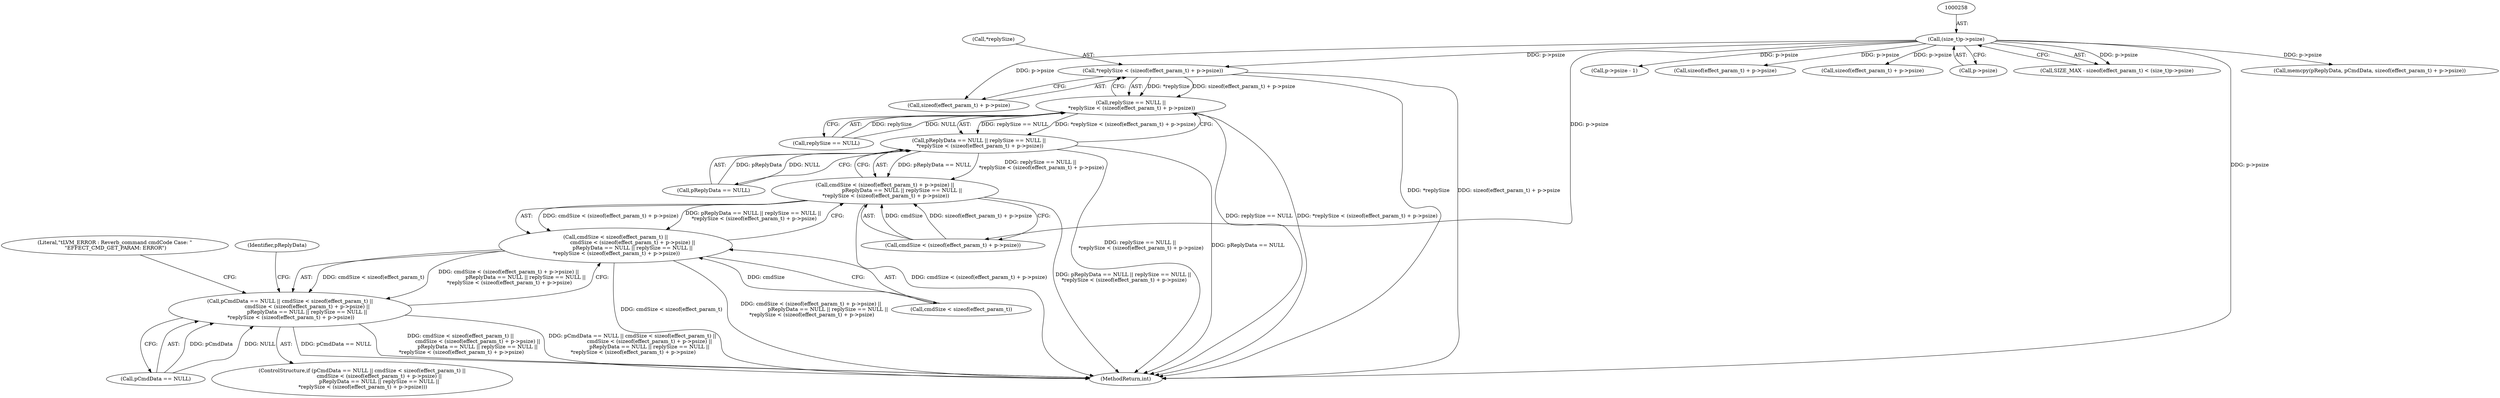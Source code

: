 digraph "0_Android_9e29523b9537983b4c4b205ff868d0b3bca0383b_0@pointer" {
"1000296" [label="(Call,*replySize < (sizeof(effect_param_t) + p->psize))"];
"1000257" [label="(Call,(size_t)p->psize)"];
"1000292" [label="(Call,replySize == NULL ||\n *replySize < (sizeof(effect_param_t) + p->psize))"];
"1000288" [label="(Call,pReplyData == NULL || replySize == NULL ||\n *replySize < (sizeof(effect_param_t) + p->psize))"];
"1000279" [label="(Call,cmdSize < (sizeof(effect_param_t) + p->psize) ||\n                     pReplyData == NULL || replySize == NULL ||\n *replySize < (sizeof(effect_param_t) + p->psize))"];
"1000274" [label="(Call,cmdSize < sizeof(effect_param_t) ||\n                     cmdSize < (sizeof(effect_param_t) + p->psize) ||\n                     pReplyData == NULL || replySize == NULL ||\n *replySize < (sizeof(effect_param_t) + p->psize))"];
"1000270" [label="(Call,pCmdData == NULL || cmdSize < sizeof(effect_param_t) ||\n                     cmdSize < (sizeof(effect_param_t) + p->psize) ||\n                     pReplyData == NULL || replySize == NULL ||\n *replySize < (sizeof(effect_param_t) + p->psize))"];
"1000274" [label="(Call,cmdSize < sizeof(effect_param_t) ||\n                     cmdSize < (sizeof(effect_param_t) + p->psize) ||\n                     pReplyData == NULL || replySize == NULL ||\n *replySize < (sizeof(effect_param_t) + p->psize))"];
"1000288" [label="(Call,pReplyData == NULL || replySize == NULL ||\n *replySize < (sizeof(effect_param_t) + p->psize))"];
"1000269" [label="(ControlStructure,if (pCmdData == NULL || cmdSize < sizeof(effect_param_t) ||\n                     cmdSize < (sizeof(effect_param_t) + p->psize) ||\n                     pReplyData == NULL || replySize == NULL ||\n *replySize < (sizeof(effect_param_t) + p->psize)))"];
"1000311" [label="(Call,memcpy(pReplyData, pCmdData, sizeof(effect_param_t) + p->psize))"];
"1000331" [label="(Call,p->psize - 1)"];
"1000688" [label="(MethodReturn,int)"];
"1000257" [label="(Call,(size_t)p->psize)"];
"1000279" [label="(Call,cmdSize < (sizeof(effect_param_t) + p->psize) ||\n                     pReplyData == NULL || replySize == NULL ||\n *replySize < (sizeof(effect_param_t) + p->psize))"];
"1000280" [label="(Call,cmdSize < (sizeof(effect_param_t) + p->psize))"];
"1000271" [label="(Call,pCmdData == NULL)"];
"1000297" [label="(Call,*replySize)"];
"1000296" [label="(Call,*replySize < (sizeof(effect_param_t) + p->psize))"];
"1000292" [label="(Call,replySize == NULL ||\n *replySize < (sizeof(effect_param_t) + p->psize))"];
"1000275" [label="(Call,cmdSize < sizeof(effect_param_t))"];
"1000314" [label="(Call,sizeof(effect_param_t) + p->psize)"];
"1000299" [label="(Call,sizeof(effect_param_t) + p->psize)"];
"1000282" [label="(Call,sizeof(effect_param_t) + p->psize)"];
"1000312" [label="(Identifier,pReplyData)"];
"1000270" [label="(Call,pCmdData == NULL || cmdSize < sizeof(effect_param_t) ||\n                     cmdSize < (sizeof(effect_param_t) + p->psize) ||\n                     pReplyData == NULL || replySize == NULL ||\n *replySize < (sizeof(effect_param_t) + p->psize))"];
"1000289" [label="(Call,pReplyData == NULL)"];
"1000307" [label="(Literal,\"\tLVM_ERROR : Reverb_command cmdCode Case: \"\n \"EFFECT_CMD_GET_PARAM: ERROR\")"];
"1000259" [label="(Call,p->psize)"];
"1000252" [label="(Call,SIZE_MAX - sizeof(effect_param_t) < (size_t)p->psize)"];
"1000293" [label="(Call,replySize == NULL)"];
"1000296" -> "1000292"  [label="AST: "];
"1000296" -> "1000299"  [label="CFG: "];
"1000297" -> "1000296"  [label="AST: "];
"1000299" -> "1000296"  [label="AST: "];
"1000292" -> "1000296"  [label="CFG: "];
"1000296" -> "1000688"  [label="DDG: sizeof(effect_param_t) + p->psize"];
"1000296" -> "1000688"  [label="DDG: *replySize"];
"1000296" -> "1000292"  [label="DDG: *replySize"];
"1000296" -> "1000292"  [label="DDG: sizeof(effect_param_t) + p->psize"];
"1000257" -> "1000296"  [label="DDG: p->psize"];
"1000257" -> "1000252"  [label="AST: "];
"1000257" -> "1000259"  [label="CFG: "];
"1000258" -> "1000257"  [label="AST: "];
"1000259" -> "1000257"  [label="AST: "];
"1000252" -> "1000257"  [label="CFG: "];
"1000257" -> "1000688"  [label="DDG: p->psize"];
"1000257" -> "1000252"  [label="DDG: p->psize"];
"1000257" -> "1000280"  [label="DDG: p->psize"];
"1000257" -> "1000282"  [label="DDG: p->psize"];
"1000257" -> "1000299"  [label="DDG: p->psize"];
"1000257" -> "1000311"  [label="DDG: p->psize"];
"1000257" -> "1000314"  [label="DDG: p->psize"];
"1000257" -> "1000331"  [label="DDG: p->psize"];
"1000292" -> "1000288"  [label="AST: "];
"1000292" -> "1000293"  [label="CFG: "];
"1000293" -> "1000292"  [label="AST: "];
"1000288" -> "1000292"  [label="CFG: "];
"1000292" -> "1000688"  [label="DDG: replySize == NULL"];
"1000292" -> "1000688"  [label="DDG: *replySize < (sizeof(effect_param_t) + p->psize)"];
"1000292" -> "1000288"  [label="DDG: replySize == NULL"];
"1000292" -> "1000288"  [label="DDG: *replySize < (sizeof(effect_param_t) + p->psize)"];
"1000293" -> "1000292"  [label="DDG: replySize"];
"1000293" -> "1000292"  [label="DDG: NULL"];
"1000288" -> "1000279"  [label="AST: "];
"1000288" -> "1000289"  [label="CFG: "];
"1000289" -> "1000288"  [label="AST: "];
"1000279" -> "1000288"  [label="CFG: "];
"1000288" -> "1000688"  [label="DDG: replySize == NULL ||\n *replySize < (sizeof(effect_param_t) + p->psize)"];
"1000288" -> "1000688"  [label="DDG: pReplyData == NULL"];
"1000288" -> "1000279"  [label="DDG: pReplyData == NULL"];
"1000288" -> "1000279"  [label="DDG: replySize == NULL ||\n *replySize < (sizeof(effect_param_t) + p->psize)"];
"1000289" -> "1000288"  [label="DDG: pReplyData"];
"1000289" -> "1000288"  [label="DDG: NULL"];
"1000279" -> "1000274"  [label="AST: "];
"1000279" -> "1000280"  [label="CFG: "];
"1000280" -> "1000279"  [label="AST: "];
"1000274" -> "1000279"  [label="CFG: "];
"1000279" -> "1000688"  [label="DDG: cmdSize < (sizeof(effect_param_t) + p->psize)"];
"1000279" -> "1000688"  [label="DDG: pReplyData == NULL || replySize == NULL ||\n *replySize < (sizeof(effect_param_t) + p->psize)"];
"1000279" -> "1000274"  [label="DDG: cmdSize < (sizeof(effect_param_t) + p->psize)"];
"1000279" -> "1000274"  [label="DDG: pReplyData == NULL || replySize == NULL ||\n *replySize < (sizeof(effect_param_t) + p->psize)"];
"1000280" -> "1000279"  [label="DDG: cmdSize"];
"1000280" -> "1000279"  [label="DDG: sizeof(effect_param_t) + p->psize"];
"1000274" -> "1000270"  [label="AST: "];
"1000274" -> "1000275"  [label="CFG: "];
"1000275" -> "1000274"  [label="AST: "];
"1000270" -> "1000274"  [label="CFG: "];
"1000274" -> "1000688"  [label="DDG: cmdSize < sizeof(effect_param_t)"];
"1000274" -> "1000688"  [label="DDG: cmdSize < (sizeof(effect_param_t) + p->psize) ||\n                     pReplyData == NULL || replySize == NULL ||\n *replySize < (sizeof(effect_param_t) + p->psize)"];
"1000274" -> "1000270"  [label="DDG: cmdSize < sizeof(effect_param_t)"];
"1000274" -> "1000270"  [label="DDG: cmdSize < (sizeof(effect_param_t) + p->psize) ||\n                     pReplyData == NULL || replySize == NULL ||\n *replySize < (sizeof(effect_param_t) + p->psize)"];
"1000275" -> "1000274"  [label="DDG: cmdSize"];
"1000270" -> "1000269"  [label="AST: "];
"1000270" -> "1000271"  [label="CFG: "];
"1000271" -> "1000270"  [label="AST: "];
"1000307" -> "1000270"  [label="CFG: "];
"1000312" -> "1000270"  [label="CFG: "];
"1000270" -> "1000688"  [label="DDG: cmdSize < sizeof(effect_param_t) ||\n                     cmdSize < (sizeof(effect_param_t) + p->psize) ||\n                     pReplyData == NULL || replySize == NULL ||\n *replySize < (sizeof(effect_param_t) + p->psize)"];
"1000270" -> "1000688"  [label="DDG: pCmdData == NULL || cmdSize < sizeof(effect_param_t) ||\n                     cmdSize < (sizeof(effect_param_t) + p->psize) ||\n                     pReplyData == NULL || replySize == NULL ||\n *replySize < (sizeof(effect_param_t) + p->psize)"];
"1000270" -> "1000688"  [label="DDG: pCmdData == NULL"];
"1000271" -> "1000270"  [label="DDG: pCmdData"];
"1000271" -> "1000270"  [label="DDG: NULL"];
}
